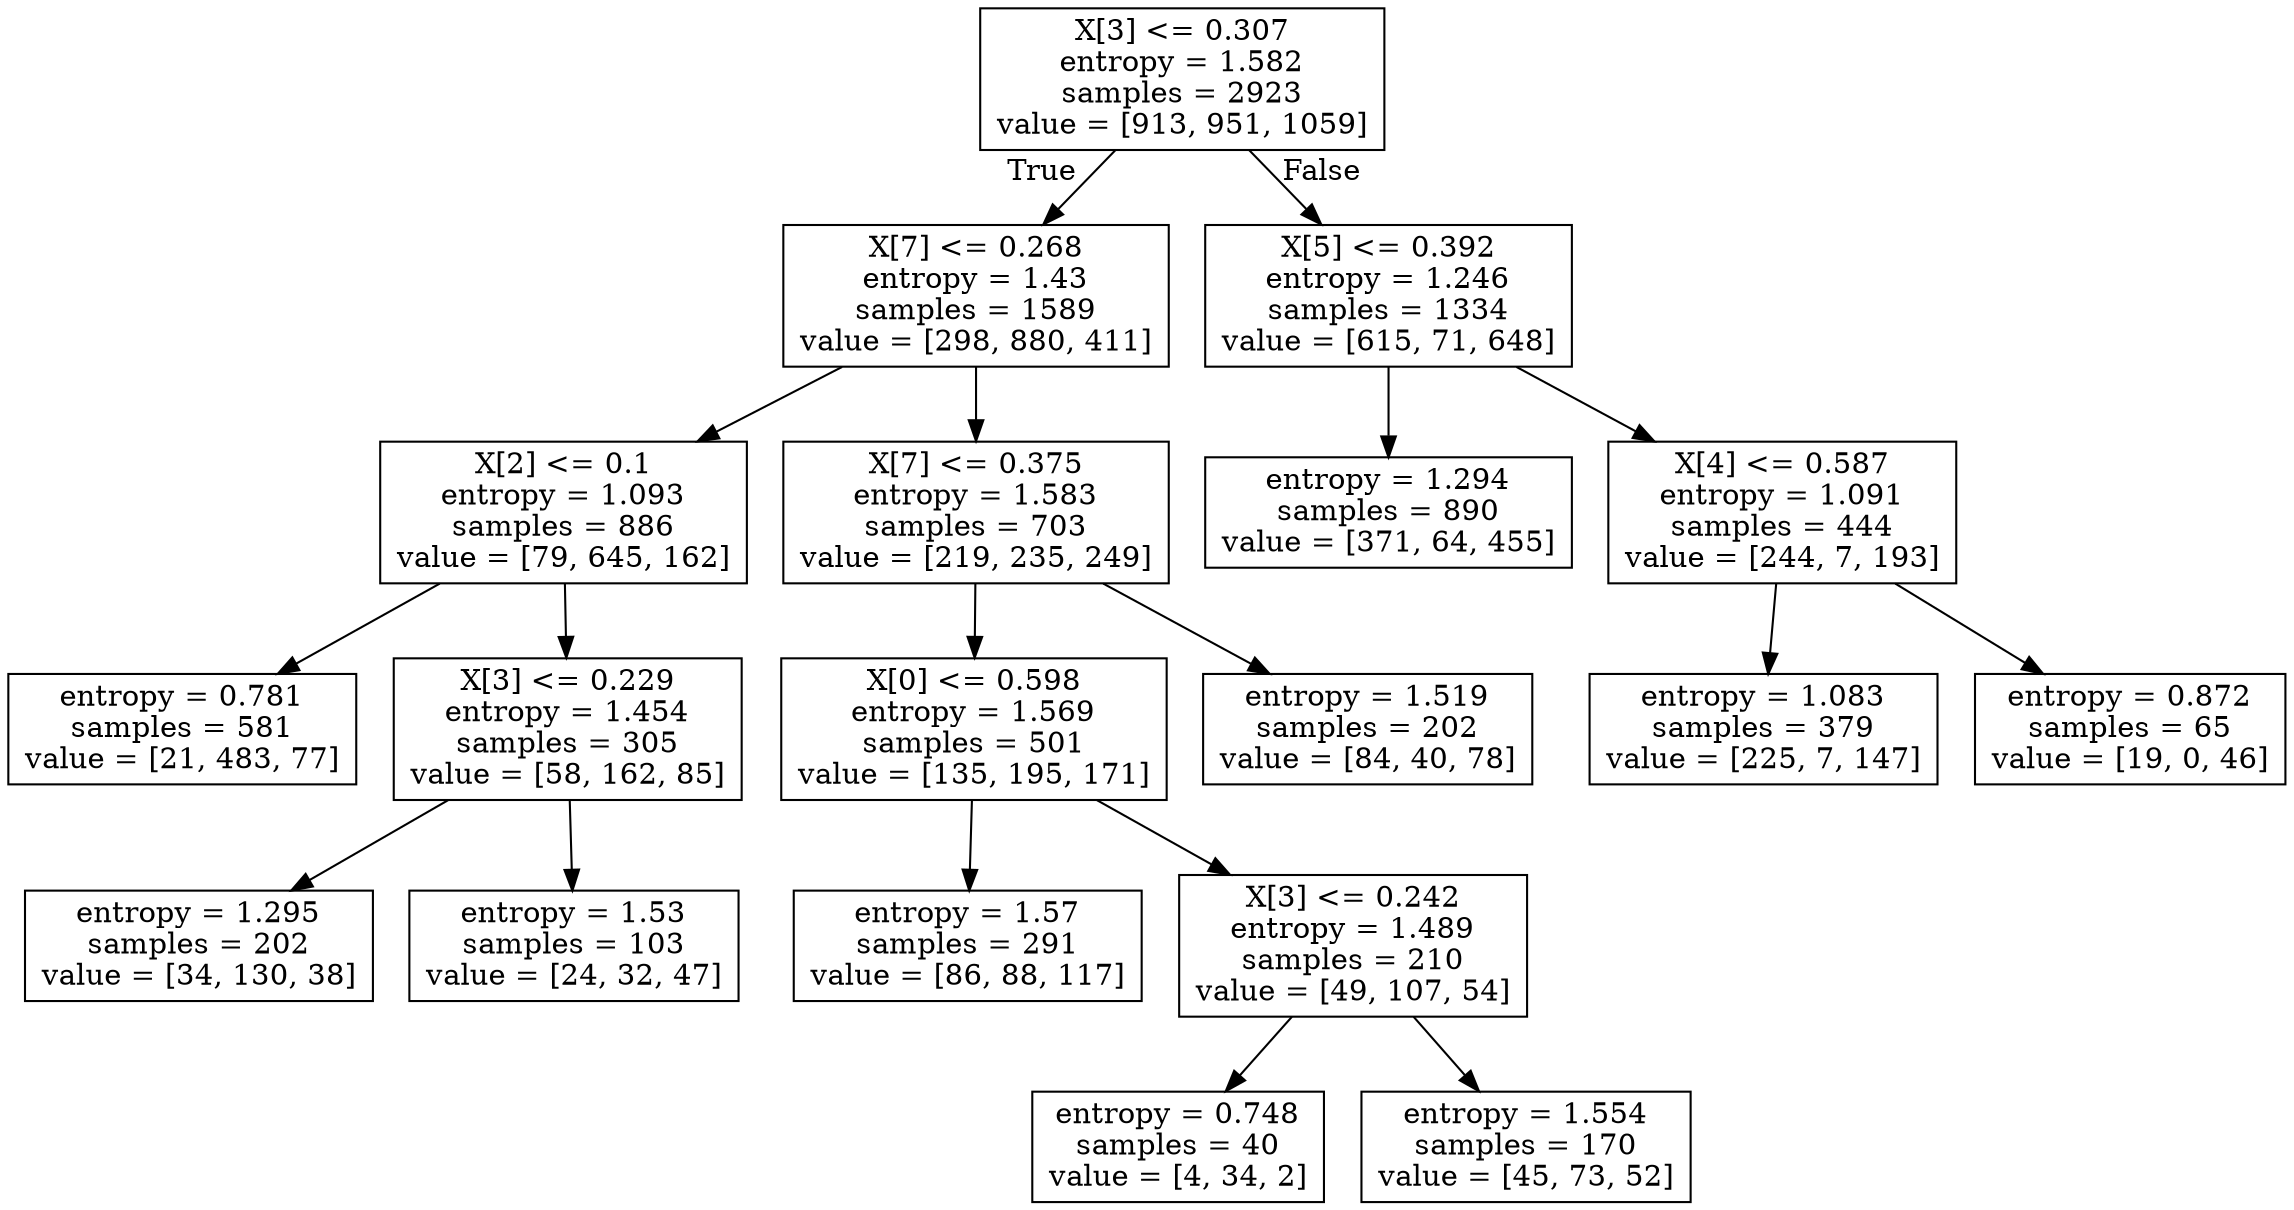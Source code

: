 digraph Tree {
node [shape=box] ;
0 [label="X[3] <= 0.307\nentropy = 1.582\nsamples = 2923\nvalue = [913, 951, 1059]"] ;
1 [label="X[7] <= 0.268\nentropy = 1.43\nsamples = 1589\nvalue = [298, 880, 411]"] ;
0 -> 1 [labeldistance=2.5, labelangle=45, headlabel="True"] ;
3 [label="X[2] <= 0.1\nentropy = 1.093\nsamples = 886\nvalue = [79, 645, 162]"] ;
1 -> 3 ;
5 [label="entropy = 0.781\nsamples = 581\nvalue = [21, 483, 77]"] ;
3 -> 5 ;
6 [label="X[3] <= 0.229\nentropy = 1.454\nsamples = 305\nvalue = [58, 162, 85]"] ;
3 -> 6 ;
9 [label="entropy = 1.295\nsamples = 202\nvalue = [34, 130, 38]"] ;
6 -> 9 ;
10 [label="entropy = 1.53\nsamples = 103\nvalue = [24, 32, 47]"] ;
6 -> 10 ;
4 [label="X[7] <= 0.375\nentropy = 1.583\nsamples = 703\nvalue = [219, 235, 249]"] ;
1 -> 4 ;
11 [label="X[0] <= 0.598\nentropy = 1.569\nsamples = 501\nvalue = [135, 195, 171]"] ;
4 -> 11 ;
15 [label="entropy = 1.57\nsamples = 291\nvalue = [86, 88, 117]"] ;
11 -> 15 ;
16 [label="X[3] <= 0.242\nentropy = 1.489\nsamples = 210\nvalue = [49, 107, 54]"] ;
11 -> 16 ;
17 [label="entropy = 0.748\nsamples = 40\nvalue = [4, 34, 2]"] ;
16 -> 17 ;
18 [label="entropy = 1.554\nsamples = 170\nvalue = [45, 73, 52]"] ;
16 -> 18 ;
12 [label="entropy = 1.519\nsamples = 202\nvalue = [84, 40, 78]"] ;
4 -> 12 ;
2 [label="X[5] <= 0.392\nentropy = 1.246\nsamples = 1334\nvalue = [615, 71, 648]"] ;
0 -> 2 [labeldistance=2.5, labelangle=-45, headlabel="False"] ;
7 [label="entropy = 1.294\nsamples = 890\nvalue = [371, 64, 455]"] ;
2 -> 7 ;
8 [label="X[4] <= 0.587\nentropy = 1.091\nsamples = 444\nvalue = [244, 7, 193]"] ;
2 -> 8 ;
13 [label="entropy = 1.083\nsamples = 379\nvalue = [225, 7, 147]"] ;
8 -> 13 ;
14 [label="entropy = 0.872\nsamples = 65\nvalue = [19, 0, 46]"] ;
8 -> 14 ;
}